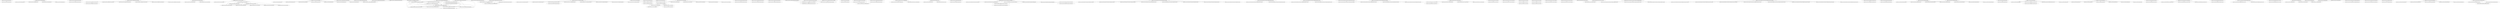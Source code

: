 digraph "ddg/ddg"
{
	"org.apache.commons.math.ode.TestProblemAbstract#107" -> "org.apache.commons.math.ode.TestProblemAbstract#143";
	"org.apache.commons.math.ode.TestProblemAbstract#96" -> "org.apache.commons.math.ode.TestProblemAbstract#127";
	"org.apache.commons.math.ode.nonstiff.DormandPrince54Integrator#53" -> "org.apache.commons.math.ode.nonstiff.DormandPrince54Integrator#104";
	"org.apache.commons.math.ode.nonstiff.AdaptiveStepsizeIntegrator#93" -> "org.apache.commons.math.ode.nonstiff.AdaptiveStepsizeIntegrator#315";
	"org.apache.commons.math.ode.ContinuousOutputModelTest#182" -> "org.apache.commons.math.ode.ContinuousOutputModelTest#43";
	"org.apache.commons.math.ode.ContinuousOutputModel#110" -> "org.apache.commons.math.ode.ContinuousOutputModel#182";
	"org.apache.commons.math.ode.AbstractIntegrator#64" -> "org.apache.commons.math.ode.AbstractIntegrator#87";
	"org.apache.commons.math.ode.TestProblemAbstract#96" -> "org.apache.commons.math.ode.TestProblemAbstract#135";
	"org.apache.commons.math.ode.TestProblemAbstract#96" -> "org.apache.commons.math.ode.TestProblemAbstract#119";
	"org.apache.commons.math.ode.nonstiff.AdaptiveStepsizeIntegrator#93" -> "org.apache.commons.math.ode.nonstiff.AdaptiveStepsizeIntegrator#171";
	"org.apache.commons.math.ode.nonstiff.EmbeddedRungeKuttaIntegrator#116" -> "org.apache.commons.math.ode.nonstiff.EmbeddedRungeKuttaIntegrator#197";
	"org.apache.commons.math.ode.AbstractIntegrator#64" -> "org.apache.commons.math.ode.AbstractIntegrator#123";
	"org.apache.commons.math.ode.sampling.AbstractStepInterpolator#89" -> "org.apache.commons.math.ode.sampling.AbstractStepInterpolator#341";
	"org.apache.commons.math.ode.sampling.AbstractStepInterpolator#89" -> "org.apache.commons.math.ode.sampling.AbstractStepInterpolator#141";
	"org.apache.commons.math.ode.sampling.AbstractStepInterpolator#341" -> "org.apache.commons.math.ode.sampling.AbstractStepInterpolator#141";
	"org.apache.commons.math.ode.nonstiff.DormandPrince54StepInterpolator#102" -> "org.apache.commons.math.ode.nonstiff.DormandPrince54StepInterpolator#117";
	"org.apache.commons.math.ode.sampling.AbstractStepInterpolator#171" -> "org.apache.commons.math.ode.sampling.AbstractStepInterpolator#219";
	"org.apache.commons.math.ode.events.CombinedEventsManager#52" -> "org.apache.commons.math.ode.events.CombinedEventsManager#102";
	"org.apache.commons.math.ode.events.CombinedEventsManager#52" -> "org.apache.commons.math.ode.events.CombinedEventsManager#71";
	"org.apache.commons.math.ode.sampling.AbstractStepInterpolator#219" -> "org.apache.commons.math.ode.sampling.AbstractStepInterpolator#211";
	"org.apache.commons.math.ode.AbstractIntegrator#159" -> "org.apache.commons.math.ode.AbstractIntegrator#179";
	"org.apache.commons.math.ode.AbstractIntegrator#143" -> "org.apache.commons.math.ode.AbstractIntegrator#179";
	"org.apache.commons.math.ode.AbstractIntegrator#167" -> "org.apache.commons.math.ode.AbstractIntegrator#179";
	"org.apache.commons.math.ode.TestProblemAbstract#96" -> "org.apache.commons.math.ode.TestProblemAbstract#170";
	"org.apache.commons.math.ode.nonstiff.AdaptiveStepsizeIntegrator#93" -> "org.apache.commons.math.ode.nonstiff.AdaptiveStepsizeIntegrator#209";
	"org.apache.commons.math.ode.nonstiff.AdaptiveStepsizeIntegrator#93" -> "org.apache.commons.math.ode.nonstiff.AdaptiveStepsizeIntegrator#323";
	"org.apache.commons.math.ode.nonstiff.AdaptiveStepsizeIntegrator#93" -> "org.apache.commons.math.ode.nonstiff.AdaptiveStepsizeIntegrator#330";
	"org.apache.commons.math.ode.nonstiff.EmbeddedRungeKuttaIntegrator#393" -> "org.apache.commons.math.ode.nonstiff.EmbeddedRungeKuttaIntegrator#197";
	"org.apache.commons.math.ode.nonstiff.EmbeddedRungeKuttaIntegrator#379" -> "org.apache.commons.math.ode.nonstiff.EmbeddedRungeKuttaIntegrator#197";
	"org.apache.commons.math.ode.nonstiff.EmbeddedRungeKuttaIntegrator#187" -> "org.apache.commons.math.ode.nonstiff.EmbeddedRungeKuttaIntegrator#197";
	"org.apache.commons.math.ode.nonstiff.AdaptiveStepsizeIntegrator#93" -> "org.apache.commons.math.ode.nonstiff.AdaptiveStepsizeIntegrator#280";
	"org.apache.commons.math.ode.sampling.AbstractStepInterpolator#211" -> "org.apache.commons.math.ode.sampling.AbstractStepInterpolator#219";
	"org.apache.commons.math.ode.events.CombinedEventsManager#52" -> "org.apache.commons.math.ode.events.CombinedEventsManager#127";
	"org.apache.commons.math.ode.sampling.AbstractStepInterpolator#211" -> "org.apache.commons.math.ode.sampling.AbstractStepInterpolator#230";
	"org.apache.commons.math.ode.sampling.AbstractStepInterpolator#245" -> "org.apache.commons.math.ode.sampling.AbstractStepInterpolator#272";
	"org.apache.commons.math.ode.sampling.AbstractStepInterpolator#219" -> "org.apache.commons.math.ode.sampling.AbstractStepInterpolator#272";
	"org.apache.commons.math.ode.nonstiff.DormandPrince54StepInterpolator#161" -> "org.apache.commons.math.ode.nonstiff.DormandPrince54StepInterpolator#171";
	"org.apache.commons.math.ode.nonstiff.DormandPrince54StepInterpolator#150" -> "org.apache.commons.math.ode.nonstiff.DormandPrince54StepInterpolator#171";
	"org.apache.commons.math.ode.sampling.AbstractStepInterpolator#171" -> "org.apache.commons.math.ode.sampling.AbstractStepInterpolator#272";
	"org.apache.commons.math.ode.events.EventState#95" -> "org.apache.commons.math.ode.events.EventState#151";
	"org.apache.commons.math.ode.AbstractIntegrator$EndTimeChecker#256" -> "org.apache.commons.math.ode.AbstractIntegrator$EndTimeChecker#267";
	"org.apache.commons.math.ode.sampling.AbstractStepInterpolator#171" -> "org.apache.commons.math.ode.sampling.AbstractStepInterpolator#251";
	"org.apache.commons.math.ode.sampling.AbstractStepInterpolator#219" -> "org.apache.commons.math.ode.sampling.AbstractStepInterpolator#235";
	"org.apache.commons.math.ode.events.EventState#151" -> "org.apache.commons.math.ode.events.EventState#172";
	"org.apache.commons.math.ode.events.EventState#95" -> "org.apache.commons.math.ode.events.EventState#172";
	"org.apache.commons.math.ode.events.CombinedEventsManager#52" -> "org.apache.commons.math.ode.events.CombinedEventsManager#202";
	"org.apache.commons.math.ode.events.EventState#95" -> "org.apache.commons.math.ode.events.EventState#296";
	"org.apache.commons.math.ode.events.EventState#172" -> "org.apache.commons.math.ode.events.EventState#296";
	"org.apache.commons.math.ode.events.CombinedEventsManager#52" -> "org.apache.commons.math.ode.events.CombinedEventsManager#215";
	"org.apache.commons.math.ode.events.EventState#296" -> "org.apache.commons.math.ode.events.EventState#315";
	"org.apache.commons.math.ode.ContinuousOutputModel#110" -> "org.apache.commons.math.ode.ContinuousOutputModel#200";
	"org.apache.commons.math.ode.sampling.AbstractStepInterpolator#219" -> "org.apache.commons.math.ode.sampling.AbstractStepInterpolator#341";
	"org.apache.commons.math.ode.sampling.AbstractStepInterpolator#211" -> "org.apache.commons.math.ode.sampling.AbstractStepInterpolator#141";
	"org.apache.commons.math.ode.sampling.AbstractStepInterpolator#219" -> "org.apache.commons.math.ode.sampling.AbstractStepInterpolator#141";
	"org.apache.commons.math.ode.sampling.AbstractStepInterpolator#245" -> "org.apache.commons.math.ode.sampling.AbstractStepInterpolator#141";
	"org.apache.commons.math.ode.sampling.AbstractStepInterpolator#171" -> "org.apache.commons.math.ode.sampling.AbstractStepInterpolator#141";
	"org.apache.commons.math.ode.nonstiff.RungeKuttaStepInterpolator#126" -> "org.apache.commons.math.ode.nonstiff.RungeKuttaStepInterpolator#81";
	"org.apache.commons.math.ode.nonstiff.DormandPrince54StepInterpolator#171" -> "org.apache.commons.math.ode.nonstiff.DormandPrince54StepInterpolator#117";
	"org.apache.commons.math.ode.nonstiff.DormandPrince54StepInterpolator#161" -> "org.apache.commons.math.ode.nonstiff.DormandPrince54StepInterpolator#117";
	"org.apache.commons.math.ode.events.CombinedEventsManager#52" -> "org.apache.commons.math.ode.events.CombinedEventsManager#235";
	"org.apache.commons.math.ode.events.EventState#172" -> "org.apache.commons.math.ode.events.EventState#330";
	"org.apache.commons.math.ode.events.EventState#296" -> "org.apache.commons.math.ode.events.EventState#172";
	"org.apache.commons.math.ode.events.EventState#95" -> "org.apache.commons.math.ode.events.EventState#42";
	"org.apache.commons.math.ode.events.CombinedEventsManager#127" -> "org.apache.commons.math.ode.events.CombinedEventsManager#187";
	"org.apache.commons.math.ode.events.EventState#172" -> "org.apache.commons.math.ode.events.EventState#282";
	"org.apache.commons.math.ode.events.EventState#296" -> "org.apache.commons.math.ode.events.EventState#330";
	"org.apache.commons.math.ode.AbstractIntegrator#64" -> "org.apache.commons.math.ode.AbstractIntegrator#92";
	"org.apache.commons.math.ode.ContinuousOutputModel#110" -> "org.apache.commons.math.ode.ContinuousOutputModel#255";
	"org.apache.commons.math.ode.sampling.AbstractStepInterpolator#141" -> "org.apache.commons.math.ode.sampling.AbstractStepInterpolator#230";
	"org.apache.commons.math.ode.sampling.AbstractStepInterpolator#141" -> "org.apache.commons.math.ode.sampling.AbstractStepInterpolator#235";
	"org.apache.commons.math.ode.ContinuousOutputModel#200" -> "org.apache.commons.math.ode.ContinuousOutputModel#358";
	"org.apache.commons.math.ode.nonstiff.DormandPrince853Integrator#61" -> "org.apache.commons.math.ode.nonstiff.DormandPrince853Integrator#216";
	"org.apache.commons.math.ode.nonstiff.DormandPrince853StepInterpolator#308" -> "org.apache.commons.math.ode.nonstiff.DormandPrince853StepInterpolator#318";
	"org.apache.commons.math.ode.nonstiff.DormandPrince853StepInterpolator#287" -> "org.apache.commons.math.ode.nonstiff.DormandPrince853StepInterpolator#318";
	"org.apache.commons.math.ode.nonstiff.DormandPrince853StepInterpolator#287" -> "org.apache.commons.math.ode.nonstiff.DormandPrince853StepInterpolator#392";
	"org.apache.commons.math.ode.nonstiff.DormandPrince853StepInterpolator#181" -> "org.apache.commons.math.ode.nonstiff.DormandPrince853StepInterpolator#318";
	"org.apache.commons.math.ode.nonstiff.DormandPrince853StepInterpolator#287" -> "org.apache.commons.math.ode.nonstiff.DormandPrince853StepInterpolator#245";
	"org.apache.commons.math.ode.nonstiff.DormandPrince853StepInterpolator#308" -> "org.apache.commons.math.ode.nonstiff.DormandPrince853StepInterpolator#245";
	"org.apache.commons.math.ode.ContinuousOutputModel#110" -> "org.apache.commons.math.ode.ContinuousOutputModel#126";
	"org.apache.commons.math.ode.ContinuousOutputModel#200" -> "org.apache.commons.math.ode.ContinuousOutputModel#126";
	"org.apache.commons.math.ode.sampling.AbstractStepInterpolator#141" -> "org.apache.commons.math.ode.sampling.AbstractStepInterpolator#341";
	"org.apache.commons.math.ode.ContinuousOutputModel#110" -> "org.apache.commons.math.ode.ContinuousOutputModel#347";
	"org.apache.commons.math.ode.ContinuousOutputModel#126" -> "org.apache.commons.math.ode.ContinuousOutputModel#347";
	"org.apache.commons.math.ode.sampling.AbstractStepInterpolator#141" -> "org.apache.commons.math.ode.sampling.AbstractStepInterpolator#272";
	"org.apache.commons.math.ode.nonstiff.DormandPrince853StepInterpolator#245" -> "org.apache.commons.math.ode.nonstiff.DormandPrince853StepInterpolator#318";
	"org.apache.commons.math.ode.ContinuousOutputModel#200" -> "org.apache.commons.math.ode.ContinuousOutputModel#347";
	"org.apache.commons.math.ode.ContinuousOutputModel#200" -> "org.apache.commons.math.ode.ContinuousOutputModel#219";
	"org.apache.commons.math.ode.sampling.AbstractStepInterpolator#272" -> "org.apache.commons.math.ode.sampling.AbstractStepInterpolator#141";
	"org.apache.commons.math.ode.nonstiff.DormandPrince853StepInterpolator#318" -> "org.apache.commons.math.ode.nonstiff.DormandPrince853StepInterpolator#245";
	"org.apache.commons.math.ode.ContinuousOutputModel#126" -> "org.apache.commons.math.ode.ContinuousOutputModel#219";
	"org.apache.commons.math.ode.ContinuousOutputModel#126" -> "org.apache.commons.math.ode.ContinuousOutputModel#227";
	"org.apache.commons.math.ode.ContinuousOutputModel#110" -> "org.apache.commons.math.ode.ContinuousOutputModel#237";
	"org.apache.commons.math.ode.ContinuousOutputModel#126" -> "org.apache.commons.math.ode.ContinuousOutputModel#237";
	"org.apache.commons.math.ode.sampling.AbstractStepInterpolator#141" -> "org.apache.commons.math.ode.sampling.AbstractStepInterpolator#240";
	"org.apache.commons.math.ode.ContinuousOutputModel#126" -> "org.apache.commons.math.ode.ContinuousOutputModel#358";
	"org.apache.commons.math.ode.ContinuousOutputModel#255" -> "org.apache.commons.math.ode.ContinuousOutputModel#347";
	"org.apache.commons.math.ode.ContinuousOutputModelTest#182" -> "org.apache.commons.math.ode.ContinuousOutputModelTest#56";
	"org.apache.commons.math.ode.ContinuousOutputModel#200" -> "org.apache.commons.math.ode.ContinuousOutputModel#255";
	"org.apache.commons.math.ode.nonstiff.DormandPrince54StepInterpolator#117" -> "org.apache.commons.math.ode.nonstiff.DormandPrince54StepInterpolator#171";
	"org.apache.commons.math.ode.TestProblem3#54" -> "org.apache.commons.math.ode.TestProblem3#106";
	"org.apache.commons.math.ode.sampling.AbstractStepInterpolator#107" -> "org.apache.commons.math.ode.sampling.AbstractStepInterpolator#219";
	"org.apache.commons.math.ode.sampling.AbstractStepInterpolator#107" -> "org.apache.commons.math.ode.sampling.AbstractStepInterpolator#251";
	"org.apache.commons.math.ode.sampling.AbstractStepInterpolator#107" -> "org.apache.commons.math.ode.sampling.AbstractStepInterpolator#141";
	"org.apache.commons.math.ode.sampling.DummyStepInterpolator#72" -> "org.apache.commons.math.ode.sampling.DummyStepInterpolator#82";
	"org.apache.commons.math.ode.sampling.DummyStepInterpolator#82" -> "org.apache.commons.math.ode.sampling.DummyStepInterpolator#107";
	"org.apache.commons.math.ode.nonstiff.ClassicalRungeKuttaIntegrator#49" -> "org.apache.commons.math.ode.nonstiff.ClassicalRungeKuttaIntegrator#71";
	"org.apache.commons.math.ode.FirstOrderConverterTest$Equations#81" -> "org.apache.commons.math.ode.FirstOrderConverterTest$Equations#87";
	"org.apache.commons.math.ode.FirstOrderConverter#77" -> "org.apache.commons.math.ode.FirstOrderConverter#91";
	"org.apache.commons.math.ode.nonstiff.RungeKuttaIntegrator#86" -> "org.apache.commons.math.ode.nonstiff.RungeKuttaIntegrator#100";
	"org.apache.commons.math.ode.events.CombinedEventsManager#52" -> "org.apache.commons.math.ode.events.CombinedEventsManager#109";
	"org.apache.commons.math.ode.FirstOrderConverter#77" -> "org.apache.commons.math.ode.FirstOrderConverter#105";
	"org.apache.commons.math.ode.FirstOrderConverterTest$Equations#81" -> "org.apache.commons.math.ode.FirstOrderConverterTest$Equations#92";
	"org.apache.commons.math.ode.sampling.DummyStepInterpolator#72" -> "org.apache.commons.math.ode.sampling.DummyStepInterpolator#107";
	"org.apache.commons.math.ode.sampling.AbstractStepInterpolator#107" -> "org.apache.commons.math.ode.sampling.AbstractStepInterpolator#272";
	"org.apache.commons.math.ode.jacobians.FirstOrderIntegratorWithJacobians#96" -> "org.apache.commons.math.ode.jacobians.FirstOrderIntegratorWithJacobians#154";
	"org.apache.commons.math.ode.AbstractIntegrator#64" -> "org.apache.commons.math.ode.AbstractIntegrator#105";
	"org.apache.commons.math.ode.jacobians.FirstOrderIntegratorWithJacobiansTest$Circle#336" -> "org.apache.commons.math.ode.jacobians.FirstOrderIntegratorWithJacobiansTest$Circle#393";
	"org.apache.commons.math.ode.jacobians.FirstOrderIntegratorWithJacobians#96" -> "org.apache.commons.math.ode.jacobians.FirstOrderIntegratorWithJacobians#216";
	"org.apache.commons.math.ode.jacobians.FirstOrderIntegratorWithJacobians#96" -> "org.apache.commons.math.ode.jacobians.FirstOrderIntegratorWithJacobians#51";
	"org.apache.commons.math.ode.jacobians.FirstOrderIntegratorWithJacobians$MappingWrapper#372" -> "org.apache.commons.math.ode.jacobians.FirstOrderIntegratorWithJacobians$MappingWrapper#385";
	"org.apache.commons.math.ode.events.EventState#95" -> "org.apache.commons.math.ode.events.EventState#117";
	"org.apache.commons.math.ode.events.EventState#95" -> "org.apache.commons.math.ode.events.EventState#124";
	"org.apache.commons.math.ode.events.EventState#95" -> "org.apache.commons.math.ode.events.EventState#131";
	"org.apache.commons.math.ode.events.EventState#95" -> "org.apache.commons.math.ode.events.EventState#138";
	"org.apache.commons.math.ode.jacobians.FirstOrderIntegratorWithJacobians$MappingWrapper#372" -> "org.apache.commons.math.ode.jacobians.FirstOrderIntegratorWithJacobians$MappingWrapper#394";
	"org.apache.commons.math.ode.jacobians.FirstOrderIntegratorWithJacobians#216" -> "org.apache.commons.math.ode.jacobians.FirstOrderIntegratorWithJacobians#51";
	"org.apache.commons.math.ode.jacobians.FirstOrderIntegratorWithJacobians#320" -> "org.apache.commons.math.ode.jacobians.FirstOrderIntegratorWithJacobians#51";
	"org.apache.commons.math.ode.jacobians.FirstOrderIntegratorWithJacobiansTest$Circle#336" -> "org.apache.commons.math.ode.jacobians.FirstOrderIntegratorWithJacobiansTest$Circle#352";
	"org.apache.commons.math.ode.jacobians.FirstOrderIntegratorWithJacobiansTest$Circle#336" -> "org.apache.commons.math.ode.jacobians.FirstOrderIntegratorWithJacobiansTest$Circle#358";
	"org.apache.commons.math.ode.jacobians.FirstOrderIntegratorWithJacobians$EventHandlerWrapper#854" -> "org.apache.commons.math.ode.jacobians.FirstOrderIntegratorWithJacobians$EventHandlerWrapper#878";
	"org.apache.commons.math.ode.jacobians.FirstOrderIntegratorWithJacobians$EventHandlerWrapper#854" -> "org.apache.commons.math.ode.jacobians.FirstOrderIntegratorWithJacobians$EventHandlerWrapper#871";
	"org.apache.commons.math.ode.jacobians.FirstOrderIntegratorWithJacobiansTest$Brusselator#285" -> "org.apache.commons.math.ode.jacobians.FirstOrderIntegratorWithJacobiansTest$Brusselator#302";
	"org.apache.commons.math.ode.jacobians.FirstOrderIntegratorWithJacobiansTest$Brusselator#294" -> "org.apache.commons.math.ode.jacobians.FirstOrderIntegratorWithJacobiansTest$Brusselator#302";
	"org.apache.commons.math.ode.jacobians.FirstOrderIntegratorWithJacobiansTest$Brusselator#294" -> "org.apache.commons.math.ode.jacobians.FirstOrderIntegratorWithJacobiansTest$Brusselator#319";
	"org.apache.commons.math.stat.descriptive.SummaryStatistics#119" -> "org.apache.commons.math.stat.descriptive.SummaryStatistics#146";
	"org.apache.commons.math.stat.descriptive.summary.Sum#53" -> "org.apache.commons.math.stat.descriptive.summary.Sum#73";
	"org.apache.commons.math.stat.descriptive.summary.SumOfSquares#52" -> "org.apache.commons.math.stat.descriptive.summary.SumOfSquares#72";
	"org.apache.commons.math.stat.descriptive.rank.Min#54" -> "org.apache.commons.math.stat.descriptive.rank.Min#74";
	"org.apache.commons.math.stat.descriptive.rank.Max#54" -> "org.apache.commons.math.stat.descriptive.rank.Max#74";
	"org.apache.commons.math.stat.descriptive.summary.SumOfLogs#60" -> "org.apache.commons.math.stat.descriptive.summary.SumOfLogs#80";
	"org.apache.commons.math.stat.descriptive.moment.FirstMoment#76" -> "org.apache.commons.math.stat.descriptive.moment.FirstMoment#99";
	"org.apache.commons.math.ode.jacobians.FirstOrderIntegratorWithJacobiansTest$Brusselator#294" -> "org.apache.commons.math.ode.jacobians.FirstOrderIntegratorWithJacobiansTest$Brusselator#323";
	"org.apache.commons.math.stat.descriptive.SummaryStatistics#119" -> "org.apache.commons.math.stat.descriptive.SummaryStatistics#250";
	"org.apache.commons.math.stat.descriptive.rank.Max#74" -> "org.apache.commons.math.stat.descriptive.rank.Max#94";
	"org.apache.commons.math.stat.descriptive.SummaryStatistics#119" -> "org.apache.commons.math.stat.descriptive.SummaryStatistics#261";
	"org.apache.commons.math.stat.descriptive.rank.Min#74" -> "org.apache.commons.math.stat.descriptive.rank.Min#94";
	"org.apache.commons.math.stat.descriptive.SummaryStatistics#146" -> "org.apache.commons.math.stat.descriptive.SummaryStatistics#171";
	"org.apache.commons.math.stat.descriptive.SummaryStatistics#119" -> "org.apache.commons.math.stat.descriptive.SummaryStatistics#235";
	"org.apache.commons.math.stat.descriptive.moment.Variance#103" -> "org.apache.commons.math.stat.descriptive.moment.Variance#167";
	"org.apache.commons.math.stat.descriptive.moment.SecondMoment#77" -> "org.apache.commons.math.stat.descriptive.moment.Variance#167";
	"org.apache.commons.math.ode.jacobians.FirstOrderIntegratorWithJacobiansTest$Brusselator#294" -> "org.apache.commons.math.ode.jacobians.FirstOrderIntegratorWithJacobiansTest$Brusselator#308";
	"org.apache.commons.math.ode.jacobians.FirstOrderIntegratorWithJacobians#320" -> "org.apache.commons.math.ode.jacobians.FirstOrderIntegratorWithJacobians#327";
	"org.apache.commons.math.ode.jacobians.FirstOrderIntegratorWithJacobians#51" -> "org.apache.commons.math.ode.jacobians.FirstOrderIntegratorWithJacobians#338";
	"org.apache.commons.math.ode.AbstractIntegrator#179" -> "org.apache.commons.math.ode.AbstractIntegrator#153";
	"org.apache.commons.math.ode.jacobians.FirstOrderIntegratorWithJacobians#96" -> "org.apache.commons.math.ode.jacobians.FirstOrderIntegratorWithJacobians#110";
	"org.apache.commons.math.ode.jacobians.FirstOrderIntegratorWithJacobians$StepHandlerWrapper#550" -> "org.apache.commons.math.ode.jacobians.FirstOrderIntegratorWithJacobians$StepHandlerWrapper#571";
	"org.apache.commons.math.ode.jacobians.FirstOrderIntegratorWithJacobians$StepHandlerWrapper#550" -> "org.apache.commons.math.ode.jacobians.FirstOrderIntegratorWithJacobians$StepHandlerWrapper#576";
	"org.apache.commons.math.ode.jacobians.FirstOrderIntegratorWithJacobians$StepHandlerWrapper#550" -> "org.apache.commons.math.ode.jacobians.FirstOrderIntegratorWithJacobians$StepHandlerWrapper#566";
	"org.apache.commons.math.ode.jacobians.FirstOrderIntegratorWithJacobians$StepInterpolatorWrapper#619" -> "org.apache.commons.math.ode.jacobians.FirstOrderIntegratorWithJacobians$StepInterpolatorWrapper#715";
	"org.apache.commons.math.ode.jacobians.FirstOrderIntegratorWithJacobians$StepInterpolatorWrapper#619" -> "org.apache.commons.math.ode.jacobians.FirstOrderIntegratorWithJacobians$StepInterpolatorWrapper#651";
	"org.apache.commons.math.ode.jacobians.FirstOrderIntegratorWithJacobians$StepInterpolatorWrapper#619" -> "org.apache.commons.math.ode.jacobians.FirstOrderIntegratorWithJacobians$StepInterpolatorWrapper#658";
	"org.apache.commons.math.ode.jacobians.FirstOrderIntegratorWithJacobians$StepInterpolatorWrapper#619" -> "org.apache.commons.math.ode.jacobians.FirstOrderIntegratorWithJacobians$StepInterpolatorWrapper#670";
	"org.apache.commons.math.ode.jacobians.FirstOrderIntegratorWithJacobians$StepInterpolatorWrapper#619" -> "org.apache.commons.math.ode.jacobians.FirstOrderIntegratorWithJacobians$StepInterpolatorWrapper#641";
	"org.apache.commons.math.ode.jacobians.FirstOrderIntegratorWithJacobians#96" -> "org.apache.commons.math.ode.jacobians.FirstOrderIntegratorWithJacobians#295";
	"org.apache.commons.math.ode.nonstiff.AdaptiveStepsizeIntegrator#315" -> "org.apache.commons.math.ode.nonstiff.AdaptiveStepsizeIntegrator#310";
	"org.apache.commons.math.ode.jacobians.FirstOrderIntegratorWithJacobians#96" -> "org.apache.commons.math.ode.jacobians.FirstOrderIntegratorWithJacobians#308";
	"org.apache.commons.math.ode.AbstractIntegrator#64" -> "org.apache.commons.math.ode.AbstractIntegrator#138";
	"org.apache.commons.math.ode.jacobians.FirstOrderIntegratorWithJacobiansTest$Circle#336" -> "org.apache.commons.math.ode.jacobians.FirstOrderIntegratorWithJacobiansTest$Circle#373";
	"org.apache.commons.math.ode.jacobians.FirstOrderIntegratorWithJacobiansTest$Circle#336" -> "org.apache.commons.math.ode.jacobians.FirstOrderIntegratorWithJacobiansTest$Circle#384";
	"org.apache.commons.math.ode.jacobians.FirstOrderIntegratorWithJacobians$StepInterpolatorWrapper#619" -> "org.apache.commons.math.ode.jacobians.FirstOrderIntegratorWithJacobians$StepInterpolatorWrapper#683";
	"org.apache.commons.math.ode.sampling.AbstractStepInterpolator#272" -> "org.apache.commons.math.ode.sampling.AbstractStepInterpolator#287";
	"org.apache.commons.math.ode.sampling.AbstractStepInterpolator#107" -> "org.apache.commons.math.ode.sampling.AbstractStepInterpolator#287";
	"org.apache.commons.math.ode.jacobians.FirstOrderIntegratorWithJacobians$StepInterpolatorWrapper#619" -> "org.apache.commons.math.ode.jacobians.FirstOrderIntegratorWithJacobians$StepInterpolatorWrapper#690";
	"org.apache.commons.math.ode.jacobians.FirstOrderIntegratorWithJacobians$StepInterpolatorWrapper#619" -> "org.apache.commons.math.ode.jacobians.FirstOrderIntegratorWithJacobians$StepInterpolatorWrapper#702";
	"org.apache.commons.math.ode.jacobians.FirstOrderIntegratorWithJacobiansTest$Circle#336" -> "org.apache.commons.math.ode.jacobians.FirstOrderIntegratorWithJacobiansTest$Circle#404";
	"org.apache.commons.math.ode.jacobians.FirstOrderIntegratorWithJacobiansTest$Circle#336" -> "org.apache.commons.math.ode.jacobians.FirstOrderIntegratorWithJacobiansTest$Circle#415";
	"org.apache.commons.math.ode.jacobians.FirstOrderIntegratorWithJacobiansTest$Circle#336" -> "org.apache.commons.math.ode.jacobians.FirstOrderIntegratorWithJacobiansTest$Circle#424";
	"org.apache.commons.math.ode.nonstiff.AdamsNordsieckTransformer#136" -> "org.apache.commons.math.ode.nonstiff.AdamsNordsieckTransformer#203";
	"org.apache.commons.math.fraction.BigFractionField$LazyHolder#66" -> "org.apache.commons.math.fraction.BigFractionField$LazyHolder#64";
	"org.apache.commons.math.linear.Array2DRowFieldMatrix#125" -> "org.apache.commons.math.linear.Array2DRowFieldMatrix#418";
	"org.apache.commons.math.linear.Array2DRowFieldMatrix#125" -> "org.apache.commons.math.linear.Array2DRowFieldMatrix#412";
	"org.apache.commons.math.linear.AbstractFieldMatrix#52" -> "org.apache.commons.math.linear.AbstractFieldMatrix#159";
	"org.apache.commons.math.fraction.BigFraction#39" -> "org.apache.commons.math.fraction.BigFractionField#33";
	"org.apache.commons.math.linear.Array2DRowFieldMatrix#125" -> "org.apache.commons.math.linear.Array2DRowFieldMatrix#608";
	"org.apache.commons.math.fraction.BigFraction#124" -> "org.apache.commons.math.fraction.BigFraction#1027";
	"org.apache.commons.math.fraction.BigFraction#124" -> "org.apache.commons.math.fraction.BigFraction#712";
	"org.apache.commons.math.linear.FieldLUDecompositionImpl#72" -> "org.apache.commons.math.linear.FieldLUDecompositionImpl#218";
	"org.apache.commons.math.fraction.BigFraction#39" -> "org.apache.commons.math.ode.nonstiff.AdamsNordsieckTransformer#152";
	"org.apache.commons.math.linear.FieldLUDecompositionImpl$Solver#247" -> "org.apache.commons.math.linear.FieldLUDecompositionImpl$Solver#263";
	"org.apache.commons.math.fraction.BigFraction#124" -> "org.apache.commons.math.fraction.BigFraction#674";
	"org.apache.commons.math.fraction.BigFraction#124" -> "org.apache.commons.math.fraction.BigFraction#1015";
	"org.apache.commons.math.fraction.BigFraction#124" -> "org.apache.commons.math.fraction.BigFraction#903";
	"org.apache.commons.math.linear.FieldLUDecompositionImpl$Solver#247" -> "org.apache.commons.math.linear.FieldLUDecompositionImpl$Solver#365";
	"org.apache.commons.math.linear.Array2DRowFieldMatrix#125" -> "org.apache.commons.math.linear.Array2DRowFieldMatrix#366";
	"org.apache.commons.math.fraction.BigFraction#39" -> "org.apache.commons.math.fraction.BigFraction#903";
	"org.apache.commons.math.linear.Array2DRowFieldMatrix#125" -> "org.apache.commons.math.linear.Array2DRowFieldMatrix#472";
	"org.apache.commons.math.fraction.BigFraction#124" -> "org.apache.commons.math.fraction.BigFraction#920";
	"org.apache.commons.math.linear.DefaultFieldMatrixChangingVisitor#42" -> "org.apache.commons.math.linear.DefaultFieldMatrixChangingVisitor#59";
	"org.apache.commons.math.linear.FieldLUDecompositionImpl$Solver#247" -> "org.apache.commons.math.linear.FieldLUDecompositionImpl$Solver#422";
	"org.apache.commons.math.fraction.BigFraction#39" -> "org.apache.commons.math.fraction.BigFractionField#33";
	"org.apache.commons.math.linear.Array2DRowFieldMatrix#85" -> "org.apache.commons.math.linear.Array2DRowFieldMatrix#378";
	"org.apache.commons.math.linear.Array2DRowFieldMatrix#85" -> "org.apache.commons.math.linear.Array2DRowFieldMatrix#412";
	"org.apache.commons.math.linear.Array2DRowFieldMatrix#85" -> "org.apache.commons.math.linear.Array2DRowFieldMatrix#418";
	"org.apache.commons.math.linear.Array2DRowFieldMatrix#85" -> "org.apache.commons.math.linear.Array2DRowFieldMatrix#366";
	"org.apache.commons.math.fraction.BigFraction#39" -> "org.apache.commons.math.linear.MatrixUtils$BigFractionMatrixConverter#721";
	"org.apache.commons.math.linear.Array2DRowFieldMatrix#125" -> "org.apache.commons.math.linear.Array2DRowFieldMatrix#488";
	"org.apache.commons.math.linear.MatrixUtils$BigFractionMatrixConverter#728" -> "org.apache.commons.math.linear.MatrixUtils$BigFractionMatrixConverter#734";
	"org.apache.commons.math.fraction.BigFraction#124" -> "org.apache.commons.math.fraction.BigFraction#692";
	"org.apache.commons.math.linear.DefaultFieldMatrixPreservingVisitor#42" -> "org.apache.commons.math.linear.DefaultFieldMatrixPreservingVisitor#58";
	"org.apache.commons.math.linear.MatrixUtils$BigFractionMatrixConverter#728" -> "org.apache.commons.math.linear.MatrixUtils$BigFractionMatrixConverter#741";
	"org.apache.commons.math.ode.MultistepIntegrator#112" -> "org.apache.commons.math.ode.MultistepIntegrator#215";
	"org.apache.commons.math.ode.AbstractIntegrator#64" -> "org.apache.commons.math.ode.AbstractIntegrator#116";
	"org.apache.commons.math.ode.events.CombinedEventsManager#52" -> "org.apache.commons.math.ode.events.CombinedEventsManager#94";
	"org.apache.commons.math.ode.AbstractIntegrator#64" -> "org.apache.commons.math.ode.AbstractIntegrator#97";
	"org.apache.commons.math.ode.MultistepIntegrator$CountingDifferentialEquations#388" -> "org.apache.commons.math.ode.MultistepIntegrator$CountingDifferentialEquations#400";
	"org.apache.commons.math.ode.MultistepIntegrator#112" -> "org.apache.commons.math.ode.MultistepIntegrator#59";
	"org.apache.commons.math.ode.sampling.AbstractStepInterpolator#245" -> "org.apache.commons.math.ode.sampling.AbstractStepInterpolator#287";
	"org.apache.commons.math.ode.sampling.AbstractStepInterpolator#219" -> "org.apache.commons.math.ode.sampling.AbstractStepInterpolator#287";
	"org.apache.commons.math.ode.sampling.AbstractStepInterpolator#171" -> "org.apache.commons.math.ode.sampling.AbstractStepInterpolator#287";
	"org.apache.commons.math.ode.MultistepIntegrator$NordsieckInitializer#316" -> "org.apache.commons.math.ode.MultistepIntegrator$NordsieckInitializer#324";
	"org.apache.commons.math.ode.nonstiff.AdamsIntegrator#55" -> "org.apache.commons.math.ode.nonstiff.AdamsIntegrator#94";
	"org.apache.commons.math.ode.nonstiff.AdamsNordsieckTransformer#152" -> "org.apache.commons.math.ode.nonstiff.AdamsNordsieckTransformer#262";
	"org.apache.commons.math.linear.Array2DRowRealMatrix#134" -> "org.apache.commons.math.linear.Array2DRowRealMatrix#426";
	"org.apache.commons.math.linear.Array2DRowRealMatrix#134" -> "org.apache.commons.math.linear.Array2DRowRealMatrix#420";
	"org.apache.commons.math.linear.Array2DRowRealMatrix#134" -> "org.apache.commons.math.linear.Array2DRowRealMatrix#292";
	"org.apache.commons.math.ode.sampling.AbstractStepInterpolator#171" -> "org.apache.commons.math.ode.sampling.AbstractStepInterpolator#240";
	"org.apache.commons.math.ode.sampling.NordsieckStepInterpolator#127" -> "org.apache.commons.math.ode.sampling.NordsieckStepInterpolator#144";
	"org.apache.commons.math.linear.Array2DRowRealMatrix#134" -> "org.apache.commons.math.linear.Array2DRowRealMatrix#328";
	"org.apache.commons.math.linear.Array2DRowRealMatrix#134" -> "org.apache.commons.math.linear.Array2DRowRealMatrix#374";
	"org.apache.commons.math.ode.MultistepIntegrator#271" -> "org.apache.commons.math.ode.MultistepIntegrator#293";
	"org.apache.commons.math.ode.MultistepIntegrator#257" -> "org.apache.commons.math.ode.MultistepIntegrator#293";
	"org.apache.commons.math.ode.MultistepIntegrator#285" -> "org.apache.commons.math.ode.MultistepIntegrator#293";
	"org.apache.commons.math.ode.MultistepIntegrator#112" -> "org.apache.commons.math.ode.MultistepIntegrator#293";
	"org.apache.commons.math.ode.sampling.NordsieckStepInterpolator#127" -> "org.apache.commons.math.ode.sampling.NordsieckStepInterpolator#188";
	"org.apache.commons.math.ode.sampling.NordsieckStepInterpolator#144" -> "org.apache.commons.math.ode.sampling.NordsieckStepInterpolator#188";
	"org.apache.commons.math.ode.sampling.NordsieckStepInterpolator#110" -> "org.apache.commons.math.ode.sampling.NordsieckStepInterpolator#188";
}
